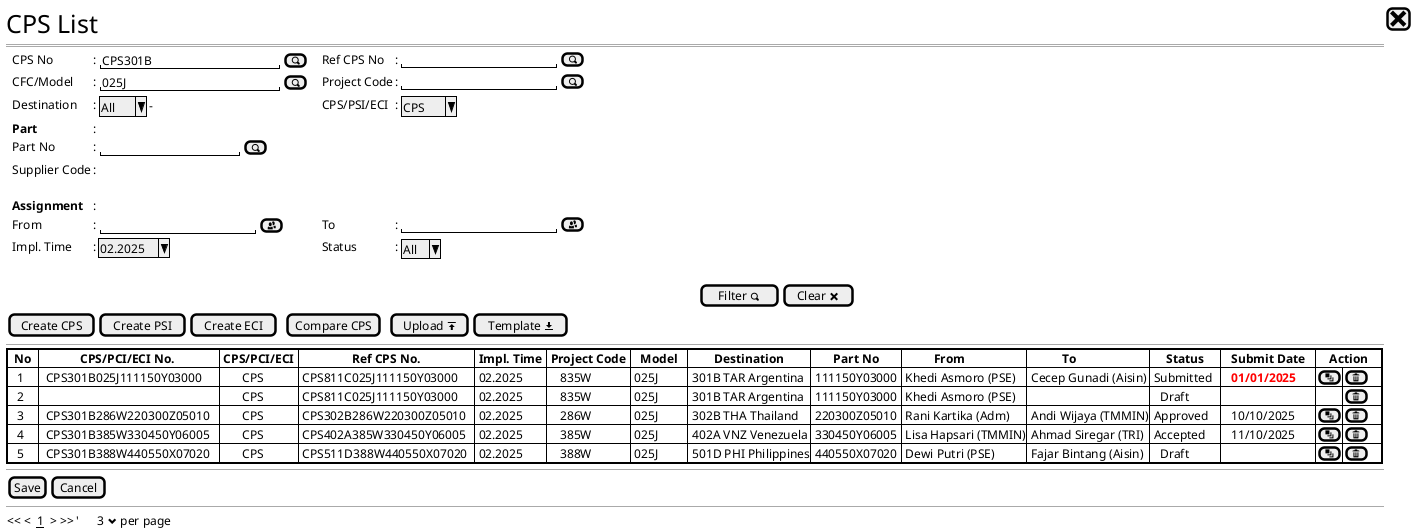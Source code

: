 /'
Sample search result
'/
@startsalt
{
  <size:25>CPS List |[<size:25><&x>]|*
  ==
  {
    .|CPS No              |: {|"CPS301B               "|[<&magnifying-glass>] |}.|.|Ref CPS No          |: |"                   "|[<&magnifying-glass>]|*
    .|CFC/Model           |: {|" 025J                 "|[<&magnifying-glass>] |}.|.|Project Code        |: |"                   "|[<&magnifying-glass>]|*
    .|Destination         |: {|^All ^|  -  |}                .|.|CPS/PSI/ECI         |: {|^ CPS ^             |}*
    .|<b>Part          |: |*
    .|   Part No             |: {|"                 "|[<&magnifying-glass>]|}*
    .|   Supplier Code       |: {|                  |}*    
    .
    .|<b>Assignment          |: |*
    .|   From                |: {|"                   "|[<&people>]           |}.|.|To                  |: |"                   "|[<&people>]|*    
    .|   Impl. Time          |: |^02.2025^     |.|.|Status        |: {| ^All^ |}*    
  }
  .
  {|                                                                                                                                                                                                                             |[Filter <&magnifying-glass>]|[Clear <&x>]|}
        {[Create CPS] | [Create PSI]|[Create ECI]|.|[Compare CPS]|.           |                        [Upload <&data-transfer-upload>]| [Template <&data-transfer-download>]|} *
    --
    {+
      {#
        '|<b> CPS No. |<b> Ref CPS No. |<b>DPI No|<b> Issued Date|<b>Effective Date|<b> CFC/Pjt   |<b> Model  |<b> # Parts        |<b> From               |<b> To                 |<b> Status       |<b>  Action   |*|*|*
        |  <b>No  |             <b>CPS/PCI/ECI No.              | <b>CPS/PCI/ECI |                 <b>Ref CPS No.                 | <b>Impl. Time | <b>Project Code |   <b>Model   |        <b>Destination        |      <b> Part No      |          <b>From          |           <b>To           |     <b>Status     |   <b>Submit Date           |    <b>Action         |*
        |   1     |  CPS301B025J111150Y03000                    |       CPS      | CPS811C025J111150Y03000                        | 02.2025       |    835W         |   025J       | 301B TAR Argentina           | 111150Y03000          | Khedi Asmoro (PSE)        | Cecep Gunadi (Aisin)      |     Submitted     |   <color:red><b>01/01/2025 |[<&layers>]|[<&trash>]|*
        |   2     |.                                            |       CPS      | CPS811C025J111150Y03000                        | 02.2025       |    835W         |   025J       | 301B TAR Argentina           | 111150Y03000          | Khedi Asmoro (PSE)        |                           |       Draft       |.                           |.             |[<&trash>]|*
        |   3     |  CPS301B286W220300Z05010                    |       CPS      | CPS302B286W220300Z05010                        | 02.2025       |    286W         |   025J       | 302B THA Thailand            | 220300Z05010          | Rani Kartika (Adm)        | Andi Wijaya (TMMIN)       |     Approved      |   10/10/2025               |[<&layers>]   |[<&trash>]|*
        |   4     |  CPS301B385W330450Y06005                    |       CPS      | CPS402A385W330450Y06005                        | 02.2025       |    385W         |   025J       | 402A VNZ Venezuela           | 330450Y06005          | Lisa Hapsari (TMMIN)      | Ahmad Siregar (TRI)       |     Accepted      |   11/10/2025               |[<&layers>]   |[<&trash>]|*
        |   5     |  CPS301B388W440550X07020                    |       CPS      | CPS511D388W440550X07020                        | 02.2025       |    388W         |   025J       | 501D PHI Philippines         | 440550X07020          | Dewi Putri (PSE)          | Fajar Bintang (Aisin)     |       Draft       |.                           |[<&layers>]   |[<&trash>]|*
      }
   }
  --
  {[Save] | [Cancel]|}*
  --
  {
  << <  __1__  > >>  |'      3 <&chevron-bottom> per page |*
  }  
}
@endsalt
